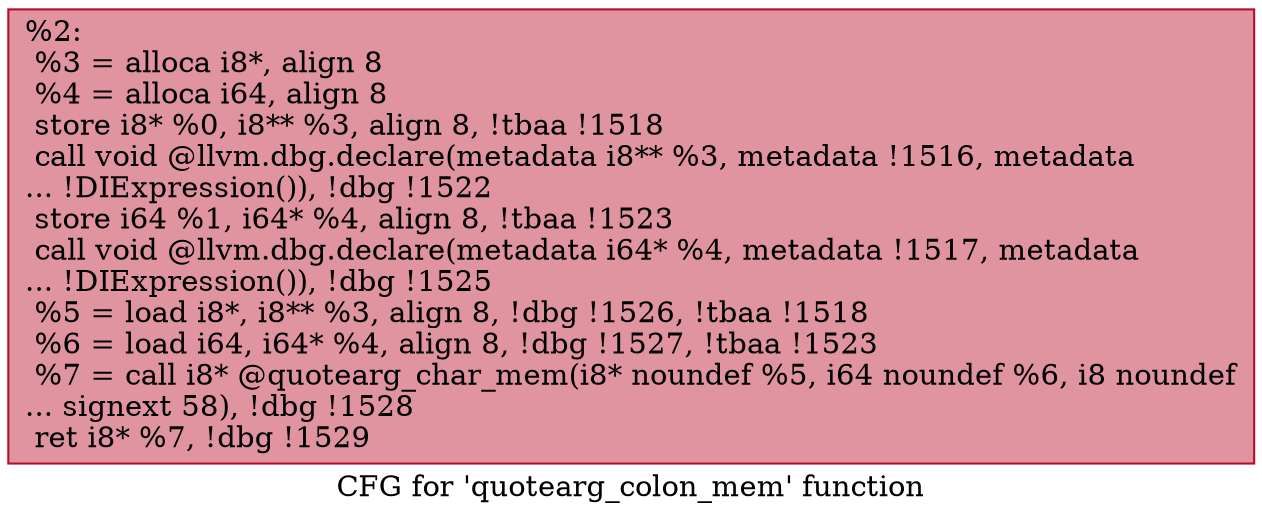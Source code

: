 digraph "CFG for 'quotearg_colon_mem' function" {
	label="CFG for 'quotearg_colon_mem' function";

	Node0x27d35a0 [shape=record,color="#b70d28ff", style=filled, fillcolor="#b70d2870",label="{%2:\l  %3 = alloca i8*, align 8\l  %4 = alloca i64, align 8\l  store i8* %0, i8** %3, align 8, !tbaa !1518\l  call void @llvm.dbg.declare(metadata i8** %3, metadata !1516, metadata\l... !DIExpression()), !dbg !1522\l  store i64 %1, i64* %4, align 8, !tbaa !1523\l  call void @llvm.dbg.declare(metadata i64* %4, metadata !1517, metadata\l... !DIExpression()), !dbg !1525\l  %5 = load i8*, i8** %3, align 8, !dbg !1526, !tbaa !1518\l  %6 = load i64, i64* %4, align 8, !dbg !1527, !tbaa !1523\l  %7 = call i8* @quotearg_char_mem(i8* noundef %5, i64 noundef %6, i8 noundef\l... signext 58), !dbg !1528\l  ret i8* %7, !dbg !1529\l}"];
}
